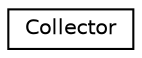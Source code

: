 digraph "Graphical Class Hierarchy"
{
 // LATEX_PDF_SIZE
  edge [fontname="Helvetica",fontsize="10",labelfontname="Helvetica",labelfontsize="10"];
  node [fontname="Helvetica",fontsize="10",shape=record];
  rankdir="LR";
  Node0 [label="Collector",height=0.2,width=0.4,color="black", fillcolor="white", style="filled",URL="$classCollector.html",tooltip="La clase Collector se utiliza para la recolección de balas que no impactan enimigos en una lista enla..."];
}
